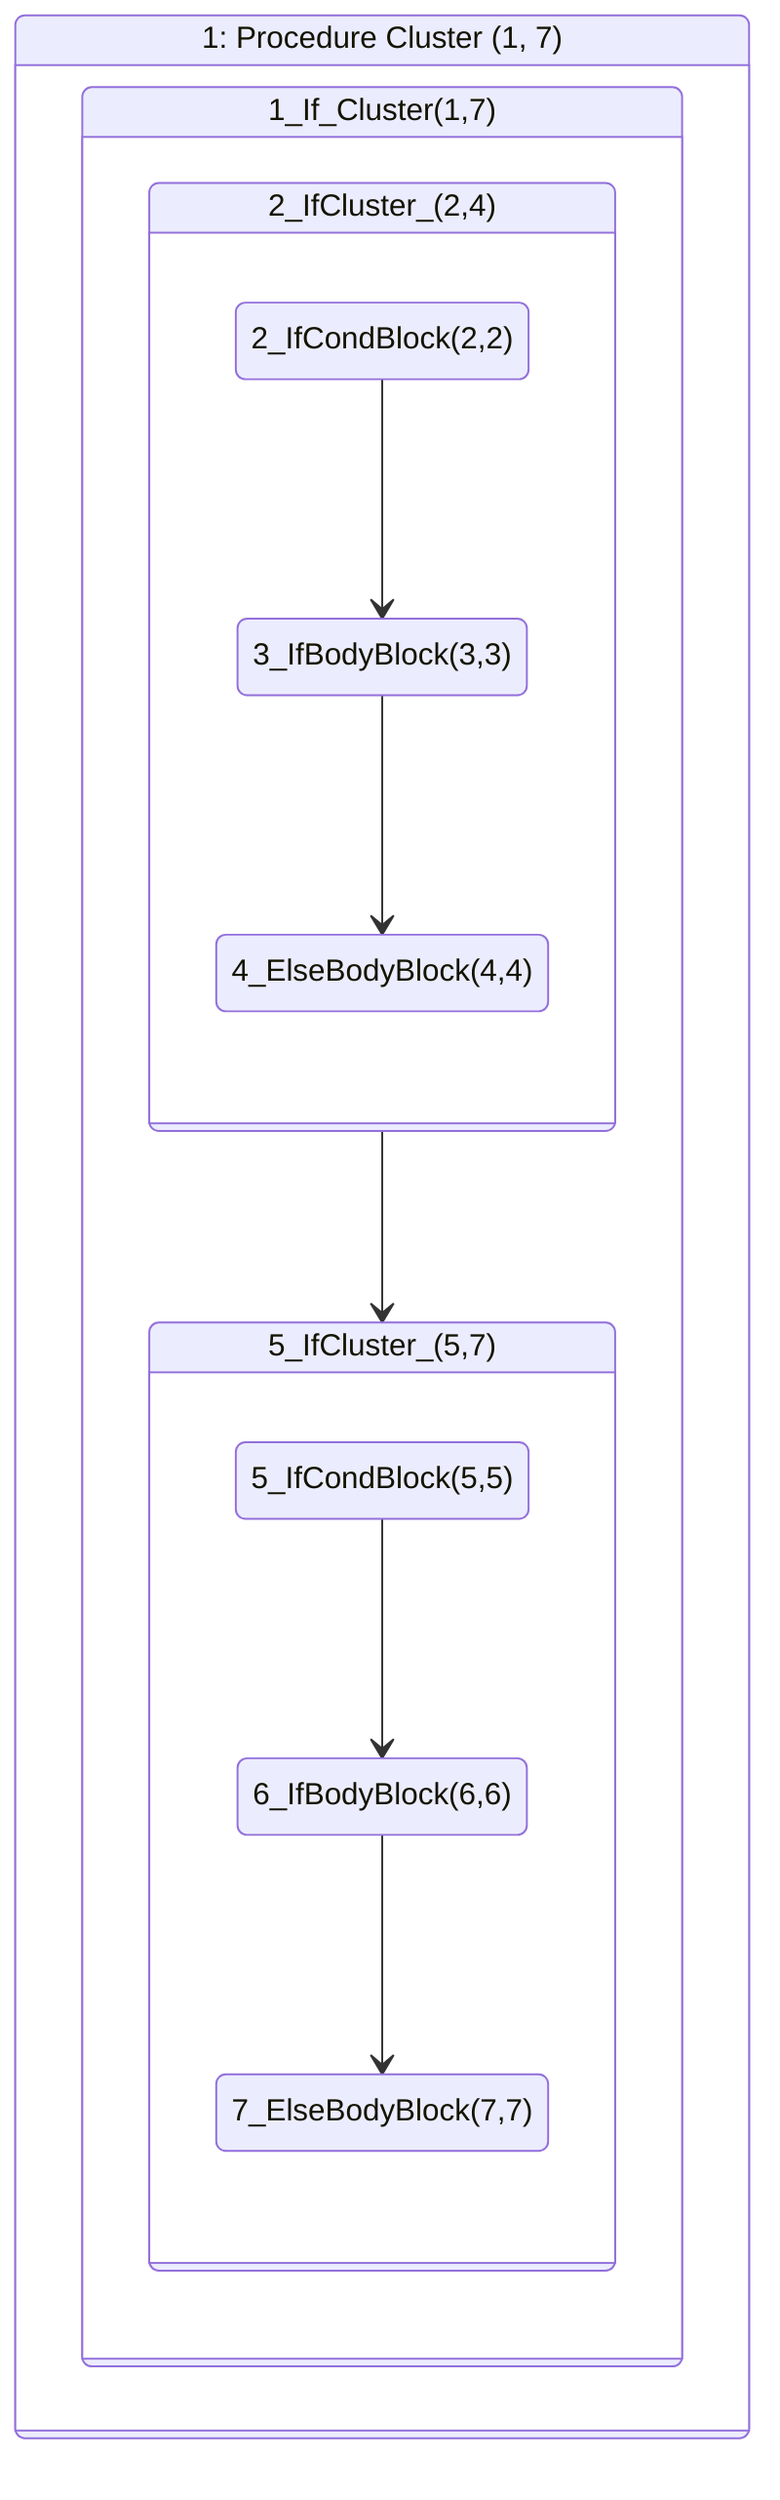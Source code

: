 stateDiagram-v2  
   state "1: Procedure Cluster (1, 7)" as Procedure Cluster {
        1_If_Cluster(1,7) 
   }


    state 1_If_Cluster(1,7) {
        2_IfCluster_(2,4) --> 5_IfCluster_(5,7)
    }

    state 5_IfCluster_(5,7) {
     5_IfCondBlock(5,5) --> 6_IfBodyBlock(6,6)
     6_IfBodyBlock(6,6) --> 7_ElseBodyBlock(7,7)
    }



    state 2_IfCluster_(2,4) {
            2_IfCondBlock(2,2) --> 3_IfBodyBlock(3,3)
            3_IfBodyBlock(3,3) --> 4_ElseBodyBlock(4,4)
    }